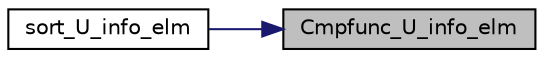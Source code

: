 digraph "Cmpfunc_U_info_elm"
{
 // LATEX_PDF_SIZE
  edge [fontname="Helvetica",fontsize="10",labelfontname="Helvetica",labelfontsize="10"];
  node [fontname="Helvetica",fontsize="10",shape=record];
  rankdir="RL";
  Node1 [label="Cmpfunc_U_info_elm",height=0.2,width=0.4,color="black", fillcolor="grey75", style="filled", fontcolor="black",tooltip=" "];
  Node1 -> Node2 [dir="back",color="midnightblue",fontsize="10",style="solid",fontname="Helvetica"];
  Node2 [label="sort_U_info_elm",height=0.2,width=0.4,color="black", fillcolor="white", style="filled",URL="$sec__structs_8c.html#a709c68f98196c8f0ea59c991f80a53f9",tooltip=" "];
}

